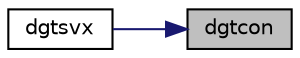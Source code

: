 digraph "dgtcon"
{
 // LATEX_PDF_SIZE
  edge [fontname="Helvetica",fontsize="10",labelfontname="Helvetica",labelfontsize="10"];
  node [fontname="Helvetica",fontsize="10",shape=record];
  rankdir="RL";
  Node1 [label="dgtcon",height=0.2,width=0.4,color="black", fillcolor="grey75", style="filled", fontcolor="black",tooltip="DGTCON"];
  Node1 -> Node2 [dir="back",color="midnightblue",fontsize="10",style="solid",fontname="Helvetica"];
  Node2 [label="dgtsvx",height=0.2,width=0.4,color="black", fillcolor="white", style="filled",URL="$dgtsvx_8f.html#aa9e938f737eedf395c4429393c769d07",tooltip="DGTSVX computes the solution to system of linear equations A * X = B for GT matrices"];
}
